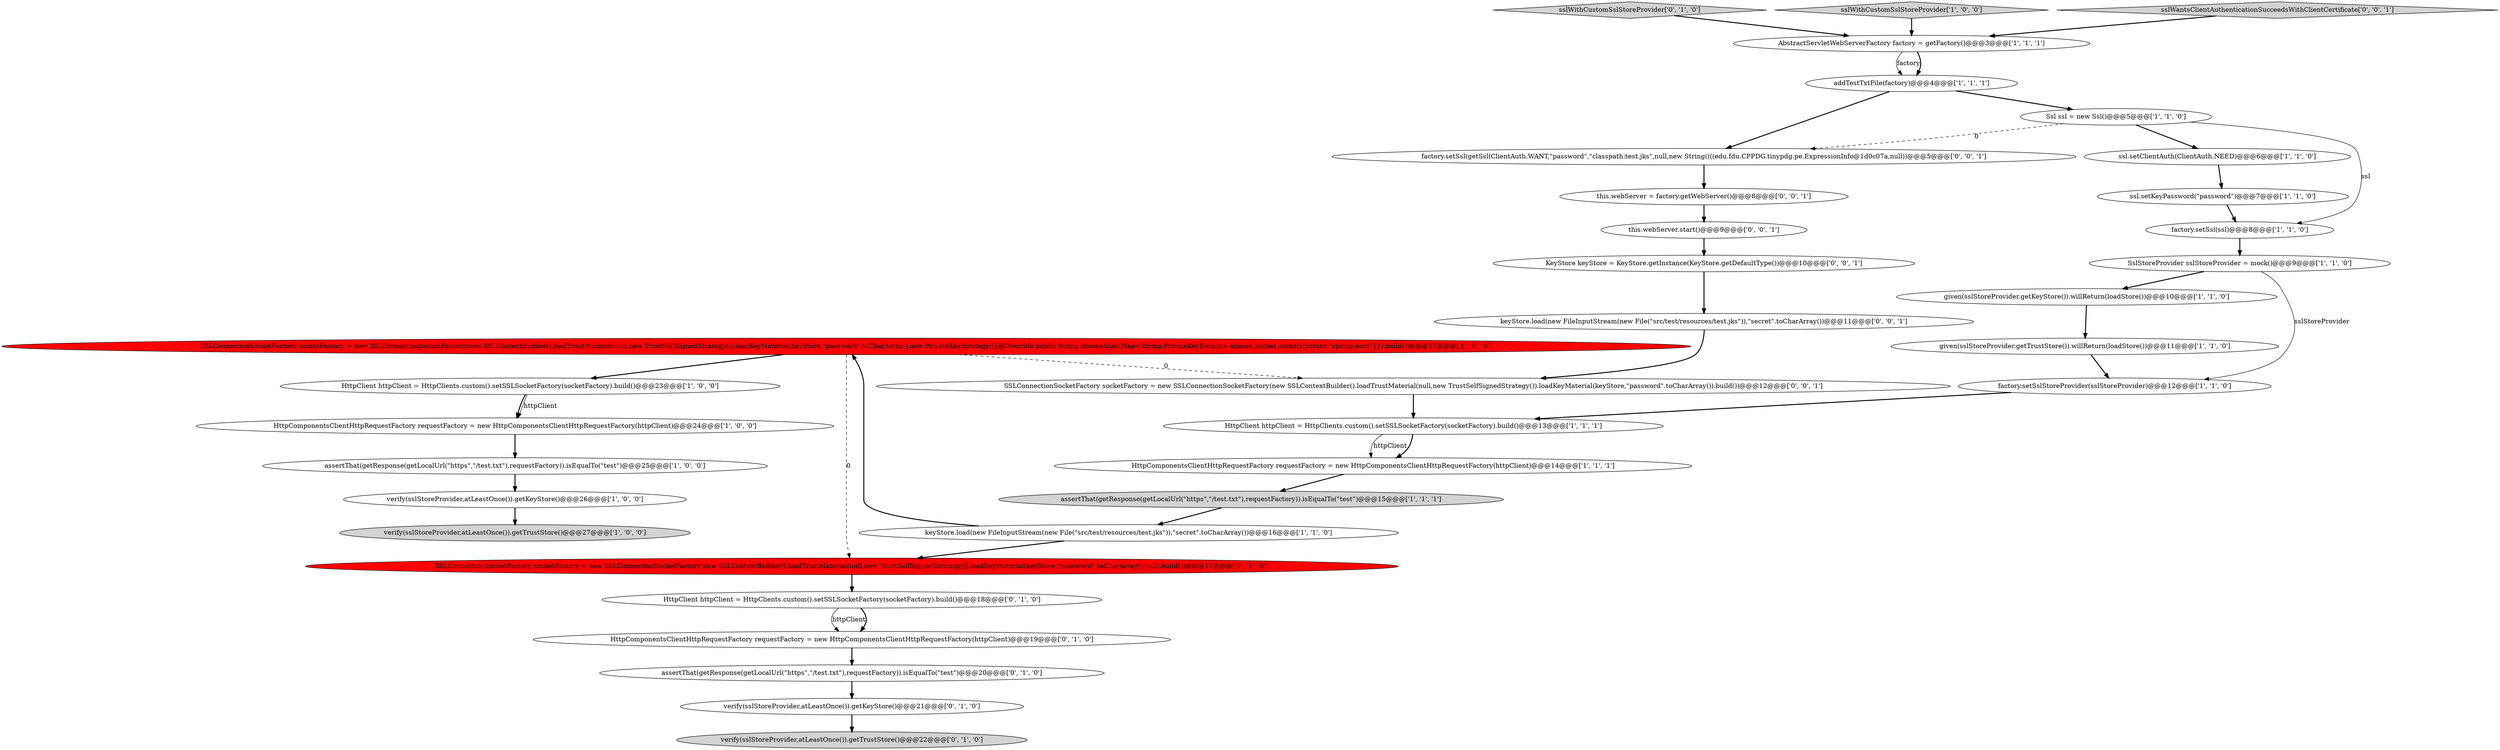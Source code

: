 digraph {
19 [style = filled, label = "HttpClient httpClient = HttpClients.custom().setSSLSocketFactory(socketFactory).build()@@@23@@@['1', '0', '0']", fillcolor = white, shape = ellipse image = "AAA0AAABBB1BBB"];
13 [style = filled, label = "verify(sslStoreProvider,atLeastOnce()).getKeyStore()@@@26@@@['1', '0', '0']", fillcolor = white, shape = ellipse image = "AAA0AAABBB1BBB"];
27 [style = filled, label = "sslWithCustomSslStoreProvider['0', '1', '0']", fillcolor = lightgray, shape = diamond image = "AAA0AAABBB2BBB"];
29 [style = filled, label = "this.webServer.start()@@@9@@@['0', '0', '1']", fillcolor = white, shape = ellipse image = "AAA0AAABBB3BBB"];
30 [style = filled, label = "SSLConnectionSocketFactory socketFactory = new SSLConnectionSocketFactory(new SSLContextBuilder().loadTrustMaterial(null,new TrustSelfSignedStrategy()).loadKeyMaterial(keyStore,\"password\".toCharArray()).build())@@@12@@@['0', '0', '1']", fillcolor = white, shape = ellipse image = "AAA0AAABBB3BBB"];
3 [style = filled, label = "sslWithCustomSslStoreProvider['1', '0', '0']", fillcolor = lightgray, shape = diamond image = "AAA0AAABBB1BBB"];
14 [style = filled, label = "given(sslStoreProvider.getTrustStore()).willReturn(loadStore())@@@11@@@['1', '1', '0']", fillcolor = white, shape = ellipse image = "AAA0AAABBB1BBB"];
16 [style = filled, label = "factory.setSslStoreProvider(sslStoreProvider)@@@12@@@['1', '1', '0']", fillcolor = white, shape = ellipse image = "AAA0AAABBB1BBB"];
25 [style = filled, label = "assertThat(getResponse(getLocalUrl(\"https\",\"/test.txt\"),requestFactory)).isEqualTo(\"test\")@@@20@@@['0', '1', '0']", fillcolor = white, shape = ellipse image = "AAA0AAABBB2BBB"];
31 [style = filled, label = "this.webServer = factory.getWebServer()@@@8@@@['0', '0', '1']", fillcolor = white, shape = ellipse image = "AAA0AAABBB3BBB"];
4 [style = filled, label = "ssl.setClientAuth(ClientAuth.NEED)@@@6@@@['1', '1', '0']", fillcolor = white, shape = ellipse image = "AAA0AAABBB1BBB"];
32 [style = filled, label = "KeyStore keyStore = KeyStore.getInstance(KeyStore.getDefaultType())@@@10@@@['0', '0', '1']", fillcolor = white, shape = ellipse image = "AAA0AAABBB3BBB"];
2 [style = filled, label = "SSLConnectionSocketFactory socketFactory = new SSLConnectionSocketFactory(new SSLContextBuilder().loadTrustMaterial(null,new TrustSelfSignedStrategy()).loadKeyMaterial(keyStore,\"password\".toCharArray(),new PrivateKeyStrategy(){@Override public String chooseAlias(Map<String,PrivateKeyDetails> aliases,Socket socket){return \"spring-boot\"}}).build())@@@17@@@['1', '0', '0']", fillcolor = red, shape = ellipse image = "AAA1AAABBB1BBB"];
7 [style = filled, label = "Ssl ssl = new Ssl()@@@5@@@['1', '1', '0']", fillcolor = white, shape = ellipse image = "AAA0AAABBB1BBB"];
12 [style = filled, label = "keyStore.load(new FileInputStream(new File(\"src/test/resources/test.jks\")),\"secret\".toCharArray())@@@16@@@['1', '1', '0']", fillcolor = white, shape = ellipse image = "AAA0AAABBB1BBB"];
28 [style = filled, label = "keyStore.load(new FileInputStream(new File(\"src/test/resources/test.jks\")),\"secret\".toCharArray())@@@11@@@['0', '0', '1']", fillcolor = white, shape = ellipse image = "AAA0AAABBB3BBB"];
1 [style = filled, label = "factory.setSsl(ssl)@@@8@@@['1', '1', '0']", fillcolor = white, shape = ellipse image = "AAA0AAABBB1BBB"];
22 [style = filled, label = "HttpComponentsClientHttpRequestFactory requestFactory = new HttpComponentsClientHttpRequestFactory(httpClient)@@@19@@@['0', '1', '0']", fillcolor = white, shape = ellipse image = "AAA0AAABBB2BBB"];
33 [style = filled, label = "factory.setSsl(getSsl(ClientAuth.WANT,\"password\",\"classpath:test.jks\",null,new String((((edu.fdu.CPPDG.tinypdg.pe.ExpressionInfo@1d0c07a,null))@@@5@@@['0', '0', '1']", fillcolor = white, shape = ellipse image = "AAA0AAABBB3BBB"];
20 [style = filled, label = "HttpClient httpClient = HttpClients.custom().setSSLSocketFactory(socketFactory).build()@@@13@@@['1', '1', '1']", fillcolor = white, shape = ellipse image = "AAA0AAABBB1BBB"];
9 [style = filled, label = "ssl.setKeyPassword(\"password\")@@@7@@@['1', '1', '0']", fillcolor = white, shape = ellipse image = "AAA0AAABBB1BBB"];
24 [style = filled, label = "verify(sslStoreProvider,atLeastOnce()).getTrustStore()@@@22@@@['0', '1', '0']", fillcolor = lightgray, shape = ellipse image = "AAA0AAABBB2BBB"];
34 [style = filled, label = "sslWantsClientAuthenticationSucceedsWithClientCertificate['0', '0', '1']", fillcolor = lightgray, shape = diamond image = "AAA0AAABBB3BBB"];
0 [style = filled, label = "assertThat(getResponse(getLocalUrl(\"https\",\"/test.txt\"),requestFactory)).isEqualTo(\"test\")@@@15@@@['1', '1', '1']", fillcolor = lightgray, shape = ellipse image = "AAA0AAABBB1BBB"];
26 [style = filled, label = "verify(sslStoreProvider,atLeastOnce()).getKeyStore()@@@21@@@['0', '1', '0']", fillcolor = white, shape = ellipse image = "AAA0AAABBB2BBB"];
17 [style = filled, label = "assertThat(getResponse(getLocalUrl(\"https\",\"/test.txt\"),requestFactory)).isEqualTo(\"test\")@@@25@@@['1', '0', '0']", fillcolor = white, shape = ellipse image = "AAA0AAABBB1BBB"];
10 [style = filled, label = "AbstractServletWebServerFactory factory = getFactory()@@@3@@@['1', '1', '1']", fillcolor = white, shape = ellipse image = "AAA0AAABBB1BBB"];
5 [style = filled, label = "HttpComponentsClientHttpRequestFactory requestFactory = new HttpComponentsClientHttpRequestFactory(httpClient)@@@24@@@['1', '0', '0']", fillcolor = white, shape = ellipse image = "AAA0AAABBB1BBB"];
23 [style = filled, label = "SSLConnectionSocketFactory socketFactory = new SSLConnectionSocketFactory(new SSLContextBuilder().loadTrustMaterial(null,new TrustSelfSignedStrategy()).loadKeyMaterial(keyStore,\"password\".toCharArray(),null).build())@@@17@@@['0', '1', '0']", fillcolor = red, shape = ellipse image = "AAA1AAABBB2BBB"];
21 [style = filled, label = "HttpClient httpClient = HttpClients.custom().setSSLSocketFactory(socketFactory).build()@@@18@@@['0', '1', '0']", fillcolor = white, shape = ellipse image = "AAA0AAABBB2BBB"];
6 [style = filled, label = "verify(sslStoreProvider,atLeastOnce()).getTrustStore()@@@27@@@['1', '0', '0']", fillcolor = lightgray, shape = ellipse image = "AAA0AAABBB1BBB"];
11 [style = filled, label = "addTestTxtFile(factory)@@@4@@@['1', '1', '1']", fillcolor = white, shape = ellipse image = "AAA0AAABBB1BBB"];
15 [style = filled, label = "HttpComponentsClientHttpRequestFactory requestFactory = new HttpComponentsClientHttpRequestFactory(httpClient)@@@14@@@['1', '1', '1']", fillcolor = white, shape = ellipse image = "AAA0AAABBB1BBB"];
18 [style = filled, label = "SslStoreProvider sslStoreProvider = mock()@@@9@@@['1', '1', '0']", fillcolor = white, shape = ellipse image = "AAA0AAABBB1BBB"];
8 [style = filled, label = "given(sslStoreProvider.getKeyStore()).willReturn(loadStore())@@@10@@@['1', '1', '0']", fillcolor = white, shape = ellipse image = "AAA0AAABBB1BBB"];
20->15 [style = solid, label="httpClient"];
14->16 [style = bold, label=""];
4->9 [style = bold, label=""];
2->23 [style = dashed, label="0"];
22->25 [style = bold, label=""];
2->19 [style = bold, label=""];
28->30 [style = bold, label=""];
30->20 [style = bold, label=""];
0->12 [style = bold, label=""];
8->14 [style = bold, label=""];
21->22 [style = solid, label="httpClient"];
18->16 [style = solid, label="sslStoreProvider"];
1->18 [style = bold, label=""];
31->29 [style = bold, label=""];
7->4 [style = bold, label=""];
26->24 [style = bold, label=""];
5->17 [style = bold, label=""];
34->10 [style = bold, label=""];
2->30 [style = dashed, label="0"];
19->5 [style = bold, label=""];
3->10 [style = bold, label=""];
12->2 [style = bold, label=""];
7->1 [style = solid, label="ssl"];
23->21 [style = bold, label=""];
21->22 [style = bold, label=""];
29->32 [style = bold, label=""];
15->0 [style = bold, label=""];
27->10 [style = bold, label=""];
19->5 [style = solid, label="httpClient"];
25->26 [style = bold, label=""];
11->33 [style = bold, label=""];
33->31 [style = bold, label=""];
10->11 [style = solid, label="factory"];
18->8 [style = bold, label=""];
17->13 [style = bold, label=""];
12->23 [style = bold, label=""];
7->33 [style = dashed, label="0"];
13->6 [style = bold, label=""];
9->1 [style = bold, label=""];
16->20 [style = bold, label=""];
20->15 [style = bold, label=""];
32->28 [style = bold, label=""];
11->7 [style = bold, label=""];
10->11 [style = bold, label=""];
}
